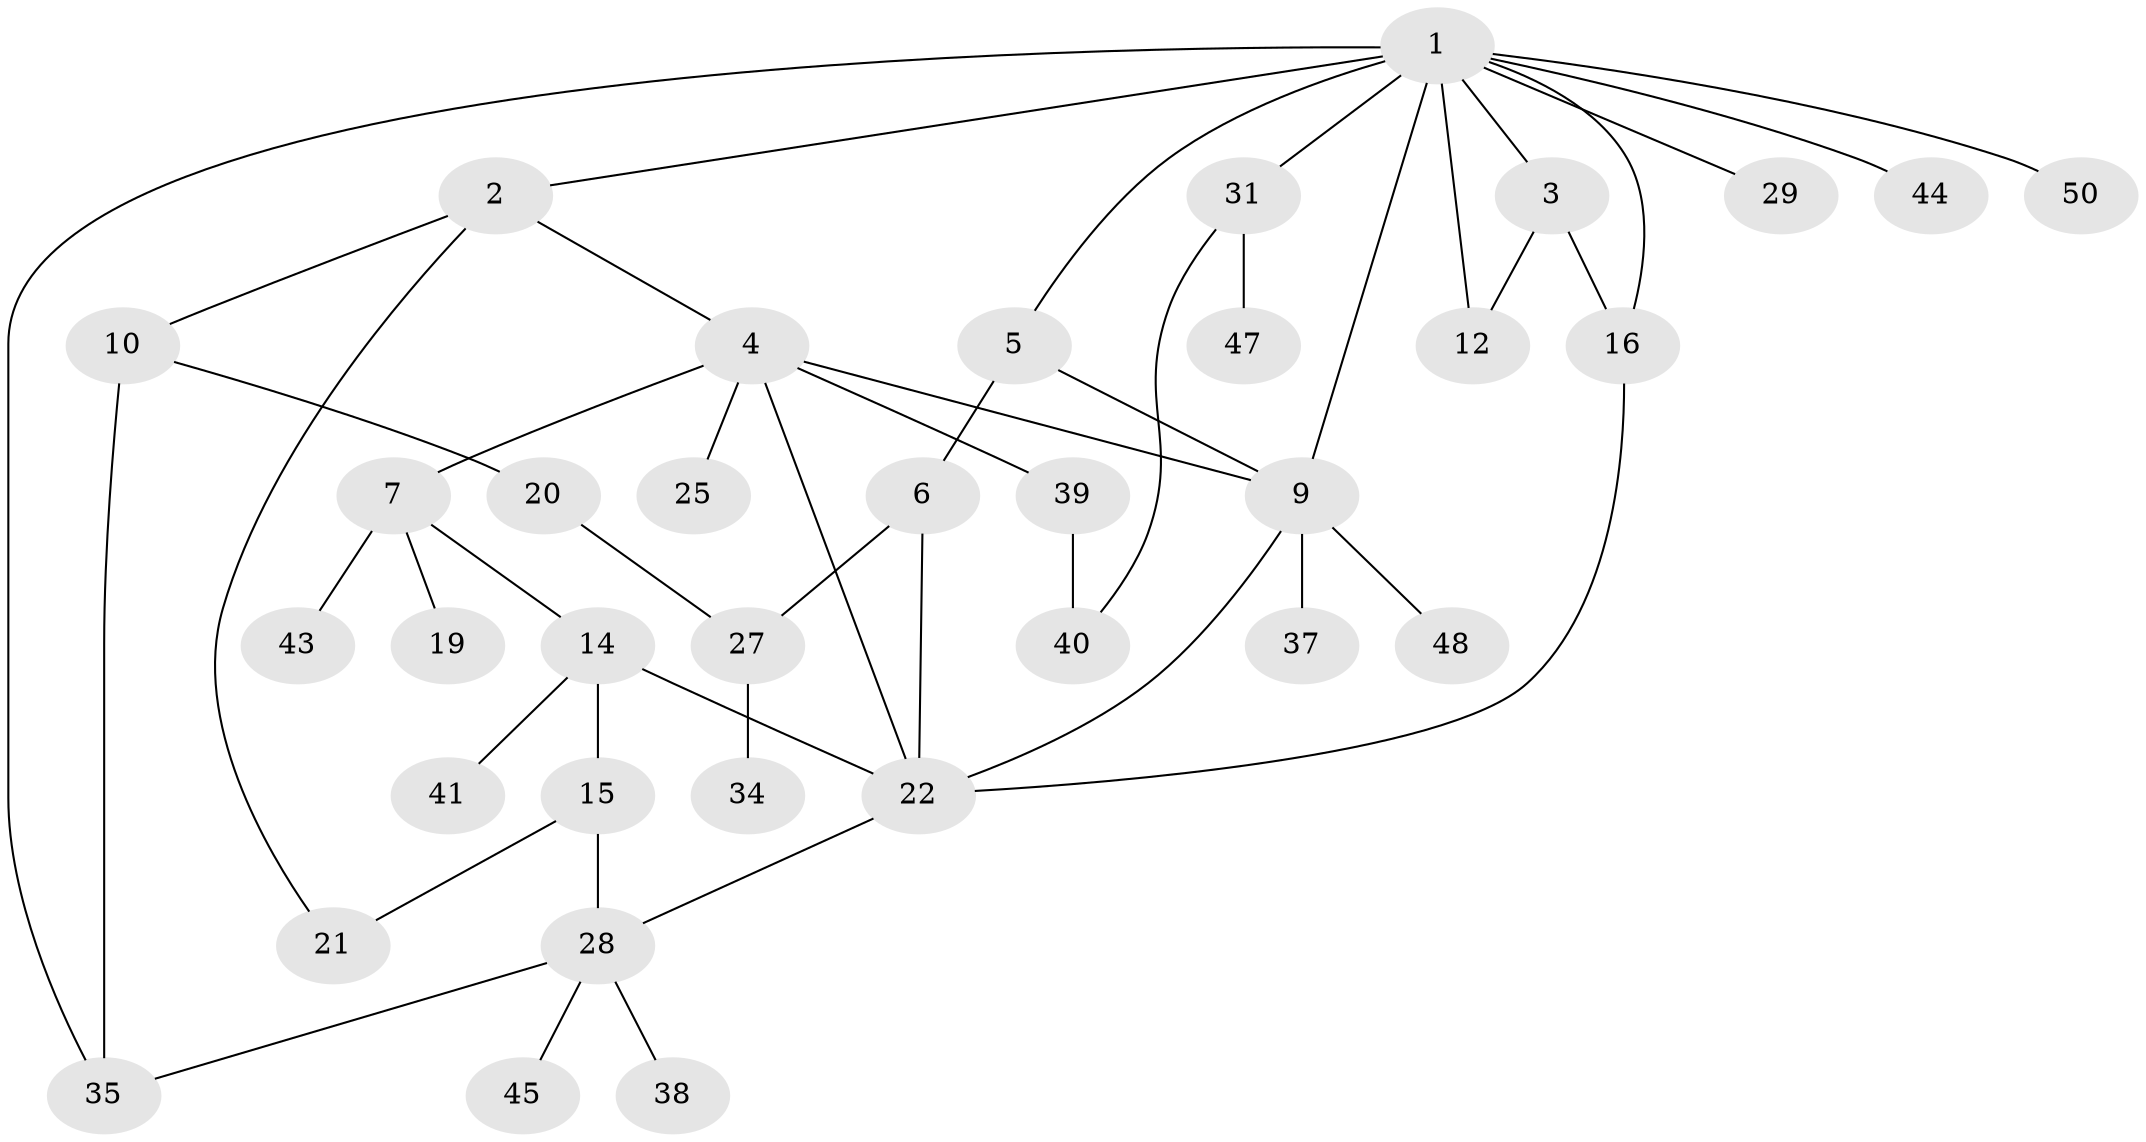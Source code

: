 // Generated by graph-tools (version 1.1) at 2025/51/02/27/25 19:51:36]
// undirected, 35 vertices, 48 edges
graph export_dot {
graph [start="1"]
  node [color=gray90,style=filled];
  1 [super="+11"];
  2 [super="+8"];
  3 [super="+26"];
  4 [super="+17"];
  5;
  6;
  7 [super="+23"];
  9 [super="+13"];
  10 [super="+24"];
  12;
  14 [super="+36"];
  15 [super="+32"];
  16 [super="+18"];
  19;
  20;
  21;
  22 [super="+49"];
  25;
  27 [super="+30"];
  28 [super="+33"];
  29;
  31 [super="+51"];
  34;
  35 [super="+42"];
  37;
  38;
  39;
  40;
  41;
  43 [super="+46"];
  44;
  45;
  47;
  48;
  50;
  1 -- 2;
  1 -- 3;
  1 -- 5;
  1 -- 50;
  1 -- 9;
  1 -- 35;
  1 -- 12;
  1 -- 29;
  1 -- 44;
  1 -- 31;
  1 -- 16;
  2 -- 4;
  2 -- 21;
  2 -- 10;
  3 -- 16;
  3 -- 12;
  4 -- 7;
  4 -- 22;
  4 -- 25;
  4 -- 39;
  4 -- 9;
  5 -- 6;
  5 -- 9;
  6 -- 27;
  6 -- 22;
  7 -- 14;
  7 -- 19;
  7 -- 43;
  9 -- 37;
  9 -- 48;
  9 -- 22;
  10 -- 20;
  10 -- 35;
  14 -- 15;
  14 -- 41;
  14 -- 22;
  15 -- 28;
  15 -- 21;
  16 -- 22;
  20 -- 27;
  22 -- 28;
  27 -- 34;
  28 -- 38;
  28 -- 35;
  28 -- 45;
  31 -- 47;
  31 -- 40;
  39 -- 40;
}
